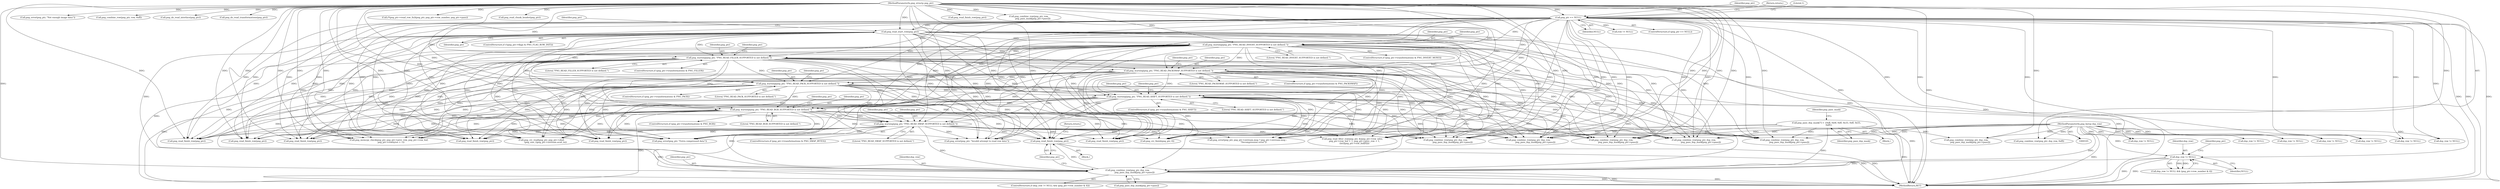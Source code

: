 digraph "0_Chrome_7f3d85b096f66870a15b37c2f40b219b2e292693_8@API" {
"1000315" [label="(Call,png_read_finish_row(png_ptr))"];
"1000187" [label="(Call,png_warning(png_ptr, \"PNG_READ_PACK_SUPPORTED is not defined.\"))"];
"1000178" [label="(Call,png_warning(png_ptr, \"PNG_READ_PACKSWAP_SUPPORTED is not defined.\"))"];
"1000139" [label="(Call,png_read_start_row(png_ptr))"];
"1000119" [label="(Call,png_ptr == NULL)"];
"1000106" [label="(MethodParameterIn,png_structp png_ptr)"];
"1000169" [label="(Call,png_warning(png_ptr, \"PNG_READ_FILLER_SUPPORTED is not defined.\"))"];
"1000160" [label="(Call,png_warning(png_ptr, \"PNG_READ_INVERT_SUPPORTED is not defined.\"))"];
"1000205" [label="(Call,png_warning(png_ptr, \"PNG_READ_BGR_SUPPORTED is not defined.\"))"];
"1000196" [label="(Call,png_warning(png_ptr, \"PNG_READ_SHIFT_SUPPORTED is not defined.\"))"];
"1000307" [label="(Call,png_combine_row(png_ptr, dsp_row,\n                     png_pass_dsp_mask[png_ptr->pass]))"];
"1000214" [label="(Call,png_warning(png_ptr, \"PNG_READ_SWAP_SUPPORTED is not defined.\"))"];
"1000299" [label="(Call,dsp_row != NULL)"];
"1000108" [label="(MethodParameterIn,png_bytep dsp_row)"];
"1000112" [label="(Call,png_pass_dsp_mask[7] = {0xff, 0x0f, 0xff, 0x33, 0xff, 0x55,\n       0xff})"];
"1000122" [label="(Return,return;)"];
"1000124" [label="(Literal,1)"];
"1000109" [label="(Block,)"];
"1000396" [label="(Call,dsp_row != NULL)"];
"1000689" [label="(Call,png_read_filter_row(png_ptr, &(png_ptr->row_info),\n      png_ptr->row_buf + 1, png_ptr->prev_row + 1,\n      (int)(png_ptr->row_buf[0])))"];
"1000310" [label="(Call,png_pass_dsp_mask[png_ptr->pass])"];
"1000216" [label="(Literal,\"PNG_READ_SWAP_SUPPORTED is not defined.\")"];
"1000296" [label="(Block,)"];
"1000492" [label="(Call,png_error(png_ptr, \"Not enough image data\"))"];
"1000196" [label="(Call,png_warning(png_ptr, \"PNG_READ_SHIFT_SUPPORTED is not defined.\"))"];
"1000211" [label="(Identifier,png_ptr)"];
"1000199" [label="(ControlStructure,if (png_ptr->transformations & PNG_BGR))"];
"1000171" [label="(Literal,\"PNG_READ_FILLER_SUPPORTED is not defined.\")"];
"1000317" [label="(Return,return;)"];
"1000197" [label="(Identifier,png_ptr)"];
"1000806" [label="(Call,row != NULL)"];
"1000118" [label="(ControlStructure,if (png_ptr == NULL))"];
"1000809" [label="(Call,png_combine_row(png_ptr, row, 0xff))"];
"1000193" [label="(Identifier,png_ptr)"];
"1000780" [label="(Call,dsp_row != NULL)"];
"1000220" [label="(Identifier,png_ptr)"];
"1000140" [label="(Identifier,png_ptr)"];
"1000208" [label="(ControlStructure,if (png_ptr->transformations & PNG_SWAP_BYTES))"];
"1000301" [label="(Identifier,NULL)"];
"1000179" [label="(Identifier,png_ptr)"];
"1000160" [label="(Call,png_warning(png_ptr, \"PNG_READ_INVERT_SUPPORTED is not defined.\"))"];
"1000206" [label="(Identifier,png_ptr)"];
"1000190" [label="(ControlStructure,if (png_ptr->transformations & PNG_SHIFT))"];
"1000298" [label="(Call,dsp_row != NULL && (png_ptr->row_number & 4))"];
"1000169" [label="(Call,png_warning(png_ptr, \"PNG_READ_FILLER_SUPPORTED is not defined.\"))"];
"1000120" [label="(Identifier,png_ptr)"];
"1000777" [label="(Call,png_do_read_interlace(png_ptr))"];
"1000297" [label="(ControlStructure,if (dsp_row != NULL && (png_ptr->row_number & 4)))"];
"1000334" [label="(Call,dsp_row != NULL)"];
"1000198" [label="(Literal,\"PNG_READ_SHIFT_SUPPORTED is not defined.\")"];
"1000116" [label="(Identifier,png_pass_mask)"];
"1000758" [label="(Call,png_do_read_transformations(png_ptr))"];
"1000181" [label="(ControlStructure,if (png_ptr->transformations & PNG_PACK))"];
"1000407" [label="(Call,png_read_finish_row(png_ptr))"];
"1000337" [label="(Call,png_combine_row(png_ptr, dsp_row,\n                     png_pass_dsp_mask[png_ptr->pass]))"];
"1000345" [label="(Call,png_read_finish_row(png_ptr))"];
"1000180" [label="(Literal,\"PNG_READ_PACKSWAP_SUPPORTED is not defined.\")"];
"1000253" [label="(Call,png_read_finish_row(png_ptr))"];
"1000189" [label="(Literal,\"PNG_READ_PACK_SUPPORTED is not defined.\")"];
"1000304" [label="(Identifier,png_ptr)"];
"1000184" [label="(Identifier,png_ptr)"];
"1000299" [label="(Call,dsp_row != NULL)"];
"1000399" [label="(Call,png_combine_row(png_ptr, dsp_row,\n                     png_pass_dsp_mask[png_ptr->pass]))"];
"1000308" [label="(Identifier,png_ptr)"];
"1000113" [label="(Identifier,png_pass_dsp_mask)"];
"1000187" [label="(Call,png_warning(png_ptr, \"PNG_READ_PACK_SUPPORTED is not defined.\"))"];
"1000163" [label="(ControlStructure,if (png_ptr->transformations & PNG_FILLER))"];
"1000215" [label="(Identifier,png_ptr)"];
"1000242" [label="(Call,dsp_row != NULL)"];
"1000307" [label="(Call,png_combine_row(png_ptr, dsp_row,\n                     png_pass_dsp_mask[png_ptr->pass]))"];
"1000272" [label="(Call,dsp_row != NULL)"];
"1000783" [label="(Call,png_combine_row(png_ptr, dsp_row,\n            png_pass_dsp_mask[png_ptr->pass]))"];
"1000132" [label="(ControlStructure,if (!(png_ptr->flags & PNG_FLAG_ROW_INIT)))"];
"1000170" [label="(Identifier,png_ptr)"];
"1000205" [label="(Call,png_warning(png_ptr, \"PNG_READ_BGR_SUPPORTED is not defined.\"))"];
"1000112" [label="(Call,png_pass_dsp_mask[7] = {0xff, 0x0f, 0xff, 0x33, 0xff, 0x55,\n       0xff})"];
"1000214" [label="(Call,png_warning(png_ptr, \"PNG_READ_SWAP_SUPPORTED is not defined.\"))"];
"1000161" [label="(Identifier,png_ptr)"];
"1000315" [label="(Call,png_read_finish_row(png_ptr))"];
"1000188" [label="(Identifier,png_ptr)"];
"1000316" [label="(Identifier,png_ptr)"];
"1000361" [label="(Call,dsp_row != NULL)"];
"1000431" [label="(Call,png_error(png_ptr, \"Invalid attempt to read row data\"))"];
"1000245" [label="(Call,png_combine_row(png_ptr, dsp_row,\n                     png_pass_dsp_mask[png_ptr->pass]))"];
"1000283" [label="(Call,png_read_finish_row(png_ptr))"];
"1000534" [label="(Call,png_crc_read(png_ptr, png_ptr->zbuf,\n            (png_size_t)png_ptr->zstream.avail_in))"];
"1000166" [label="(Identifier,png_ptr)"];
"1000172" [label="(ControlStructure,if (png_ptr->transformations & PNG_PACKSWAP))"];
"1000814" [label="(Call,dsp_row != NULL)"];
"1000202" [label="(Identifier,png_ptr)"];
"1000162" [label="(Literal,\"PNG_READ_INVERT_SUPPORTED is not defined.\")"];
"1000300" [label="(Identifier,dsp_row)"];
"1000207" [label="(Literal,\"PNG_READ_BGR_SUPPORTED is not defined.\")"];
"1000829" [label="(Call,(*(png_ptr->read_row_fn))(png_ptr, png_ptr->row_number, png_ptr->pass))"];
"1000584" [label="(Call,png_error(png_ptr, \"Extra compressed data\"))"];
"1000275" [label="(Call,png_combine_row(png_ptr, dsp_row,\n                     png_pass_dsp_mask[png_ptr->pass]))"];
"1000483" [label="(Call,png_read_chunk_header(png_ptr))"];
"1000476" [label="(Call,png_crc_finish(png_ptr, 0))"];
"1000837" [label="(MethodReturn,RET)"];
"1000178" [label="(Call,png_warning(png_ptr, \"PNG_READ_PACKSWAP_SUPPORTED is not defined.\"))"];
"1000420" [label="(Call,png_read_finish_row(png_ptr))"];
"1000119" [label="(Call,png_ptr == NULL)"];
"1000602" [label="(Call,png_error(png_ptr, png_ptr->zstream.msg ? png_ptr->zstream.msg :\n                   \"Decompression error\"))"];
"1000309" [label="(Identifier,dsp_row)"];
"1000175" [label="(Identifier,png_ptr)"];
"1000139" [label="(Call,png_read_start_row(png_ptr))"];
"1000712" [label="(Call,png_memcpy_check(png_ptr, png_ptr->prev_row, png_ptr->row_buf,\n      png_ptr->rowbytes + 1))"];
"1000821" [label="(Call,png_read_finish_row(png_ptr))"];
"1000795" [label="(Call,png_combine_row(png_ptr, row,\n            png_pass_mask[png_ptr->pass]))"];
"1000817" [label="(Call,png_combine_row(png_ptr, dsp_row, 0xff))"];
"1000106" [label="(MethodParameterIn,png_structp png_ptr)"];
"1000121" [label="(Identifier,NULL)"];
"1000377" [label="(Call,png_read_finish_row(png_ptr))"];
"1000154" [label="(ControlStructure,if (png_ptr->transformations & PNG_INVERT_MONO))"];
"1000369" [label="(Call,png_combine_row(png_ptr, dsp_row,\n                     png_pass_dsp_mask[png_ptr->pass]))"];
"1000145" [label="(Identifier,png_ptr)"];
"1000108" [label="(MethodParameterIn,png_bytep dsp_row)"];
"1000315" -> "1000296"  [label="AST: "];
"1000315" -> "1000316"  [label="CFG: "];
"1000316" -> "1000315"  [label="AST: "];
"1000317" -> "1000315"  [label="CFG: "];
"1000315" -> "1000837"  [label="DDG: "];
"1000315" -> "1000837"  [label="DDG: "];
"1000187" -> "1000315"  [label="DDG: "];
"1000178" -> "1000315"  [label="DDG: "];
"1000205" -> "1000315"  [label="DDG: "];
"1000139" -> "1000315"  [label="DDG: "];
"1000196" -> "1000315"  [label="DDG: "];
"1000119" -> "1000315"  [label="DDG: "];
"1000307" -> "1000315"  [label="DDG: "];
"1000160" -> "1000315"  [label="DDG: "];
"1000214" -> "1000315"  [label="DDG: "];
"1000169" -> "1000315"  [label="DDG: "];
"1000106" -> "1000315"  [label="DDG: "];
"1000187" -> "1000181"  [label="AST: "];
"1000187" -> "1000189"  [label="CFG: "];
"1000188" -> "1000187"  [label="AST: "];
"1000189" -> "1000187"  [label="AST: "];
"1000193" -> "1000187"  [label="CFG: "];
"1000187" -> "1000837"  [label="DDG: "];
"1000178" -> "1000187"  [label="DDG: "];
"1000139" -> "1000187"  [label="DDG: "];
"1000119" -> "1000187"  [label="DDG: "];
"1000169" -> "1000187"  [label="DDG: "];
"1000160" -> "1000187"  [label="DDG: "];
"1000106" -> "1000187"  [label="DDG: "];
"1000187" -> "1000196"  [label="DDG: "];
"1000187" -> "1000205"  [label="DDG: "];
"1000187" -> "1000214"  [label="DDG: "];
"1000187" -> "1000245"  [label="DDG: "];
"1000187" -> "1000253"  [label="DDG: "];
"1000187" -> "1000275"  [label="DDG: "];
"1000187" -> "1000283"  [label="DDG: "];
"1000187" -> "1000307"  [label="DDG: "];
"1000187" -> "1000337"  [label="DDG: "];
"1000187" -> "1000345"  [label="DDG: "];
"1000187" -> "1000369"  [label="DDG: "];
"1000187" -> "1000377"  [label="DDG: "];
"1000187" -> "1000399"  [label="DDG: "];
"1000187" -> "1000407"  [label="DDG: "];
"1000187" -> "1000420"  [label="DDG: "];
"1000187" -> "1000431"  [label="DDG: "];
"1000187" -> "1000476"  [label="DDG: "];
"1000187" -> "1000534"  [label="DDG: "];
"1000187" -> "1000584"  [label="DDG: "];
"1000187" -> "1000602"  [label="DDG: "];
"1000187" -> "1000689"  [label="DDG: "];
"1000187" -> "1000712"  [label="DDG: "];
"1000178" -> "1000172"  [label="AST: "];
"1000178" -> "1000180"  [label="CFG: "];
"1000179" -> "1000178"  [label="AST: "];
"1000180" -> "1000178"  [label="AST: "];
"1000184" -> "1000178"  [label="CFG: "];
"1000178" -> "1000837"  [label="DDG: "];
"1000139" -> "1000178"  [label="DDG: "];
"1000119" -> "1000178"  [label="DDG: "];
"1000169" -> "1000178"  [label="DDG: "];
"1000160" -> "1000178"  [label="DDG: "];
"1000106" -> "1000178"  [label="DDG: "];
"1000178" -> "1000196"  [label="DDG: "];
"1000178" -> "1000205"  [label="DDG: "];
"1000178" -> "1000214"  [label="DDG: "];
"1000178" -> "1000245"  [label="DDG: "];
"1000178" -> "1000253"  [label="DDG: "];
"1000178" -> "1000275"  [label="DDG: "];
"1000178" -> "1000283"  [label="DDG: "];
"1000178" -> "1000307"  [label="DDG: "];
"1000178" -> "1000337"  [label="DDG: "];
"1000178" -> "1000345"  [label="DDG: "];
"1000178" -> "1000369"  [label="DDG: "];
"1000178" -> "1000377"  [label="DDG: "];
"1000178" -> "1000399"  [label="DDG: "];
"1000178" -> "1000407"  [label="DDG: "];
"1000178" -> "1000420"  [label="DDG: "];
"1000178" -> "1000431"  [label="DDG: "];
"1000178" -> "1000476"  [label="DDG: "];
"1000178" -> "1000534"  [label="DDG: "];
"1000178" -> "1000584"  [label="DDG: "];
"1000178" -> "1000602"  [label="DDG: "];
"1000178" -> "1000689"  [label="DDG: "];
"1000178" -> "1000712"  [label="DDG: "];
"1000139" -> "1000132"  [label="AST: "];
"1000139" -> "1000140"  [label="CFG: "];
"1000140" -> "1000139"  [label="AST: "];
"1000145" -> "1000139"  [label="CFG: "];
"1000139" -> "1000837"  [label="DDG: "];
"1000119" -> "1000139"  [label="DDG: "];
"1000106" -> "1000139"  [label="DDG: "];
"1000139" -> "1000160"  [label="DDG: "];
"1000139" -> "1000169"  [label="DDG: "];
"1000139" -> "1000196"  [label="DDG: "];
"1000139" -> "1000205"  [label="DDG: "];
"1000139" -> "1000214"  [label="DDG: "];
"1000139" -> "1000245"  [label="DDG: "];
"1000139" -> "1000253"  [label="DDG: "];
"1000139" -> "1000275"  [label="DDG: "];
"1000139" -> "1000283"  [label="DDG: "];
"1000139" -> "1000307"  [label="DDG: "];
"1000139" -> "1000337"  [label="DDG: "];
"1000139" -> "1000345"  [label="DDG: "];
"1000139" -> "1000369"  [label="DDG: "];
"1000139" -> "1000377"  [label="DDG: "];
"1000139" -> "1000399"  [label="DDG: "];
"1000139" -> "1000407"  [label="DDG: "];
"1000139" -> "1000420"  [label="DDG: "];
"1000139" -> "1000431"  [label="DDG: "];
"1000139" -> "1000476"  [label="DDG: "];
"1000139" -> "1000534"  [label="DDG: "];
"1000139" -> "1000584"  [label="DDG: "];
"1000139" -> "1000602"  [label="DDG: "];
"1000139" -> "1000689"  [label="DDG: "];
"1000139" -> "1000712"  [label="DDG: "];
"1000119" -> "1000118"  [label="AST: "];
"1000119" -> "1000121"  [label="CFG: "];
"1000120" -> "1000119"  [label="AST: "];
"1000121" -> "1000119"  [label="AST: "];
"1000122" -> "1000119"  [label="CFG: "];
"1000124" -> "1000119"  [label="CFG: "];
"1000119" -> "1000837"  [label="DDG: "];
"1000119" -> "1000837"  [label="DDG: "];
"1000119" -> "1000837"  [label="DDG: "];
"1000106" -> "1000119"  [label="DDG: "];
"1000119" -> "1000160"  [label="DDG: "];
"1000119" -> "1000169"  [label="DDG: "];
"1000119" -> "1000196"  [label="DDG: "];
"1000119" -> "1000205"  [label="DDG: "];
"1000119" -> "1000214"  [label="DDG: "];
"1000119" -> "1000242"  [label="DDG: "];
"1000119" -> "1000245"  [label="DDG: "];
"1000119" -> "1000253"  [label="DDG: "];
"1000119" -> "1000272"  [label="DDG: "];
"1000119" -> "1000275"  [label="DDG: "];
"1000119" -> "1000283"  [label="DDG: "];
"1000119" -> "1000299"  [label="DDG: "];
"1000119" -> "1000307"  [label="DDG: "];
"1000119" -> "1000334"  [label="DDG: "];
"1000119" -> "1000337"  [label="DDG: "];
"1000119" -> "1000345"  [label="DDG: "];
"1000119" -> "1000361"  [label="DDG: "];
"1000119" -> "1000369"  [label="DDG: "];
"1000119" -> "1000377"  [label="DDG: "];
"1000119" -> "1000396"  [label="DDG: "];
"1000119" -> "1000399"  [label="DDG: "];
"1000119" -> "1000407"  [label="DDG: "];
"1000119" -> "1000420"  [label="DDG: "];
"1000119" -> "1000431"  [label="DDG: "];
"1000119" -> "1000476"  [label="DDG: "];
"1000119" -> "1000534"  [label="DDG: "];
"1000119" -> "1000584"  [label="DDG: "];
"1000119" -> "1000602"  [label="DDG: "];
"1000119" -> "1000689"  [label="DDG: "];
"1000119" -> "1000712"  [label="DDG: "];
"1000119" -> "1000780"  [label="DDG: "];
"1000119" -> "1000806"  [label="DDG: "];
"1000106" -> "1000105"  [label="AST: "];
"1000106" -> "1000837"  [label="DDG: "];
"1000106" -> "1000160"  [label="DDG: "];
"1000106" -> "1000169"  [label="DDG: "];
"1000106" -> "1000196"  [label="DDG: "];
"1000106" -> "1000205"  [label="DDG: "];
"1000106" -> "1000214"  [label="DDG: "];
"1000106" -> "1000245"  [label="DDG: "];
"1000106" -> "1000253"  [label="DDG: "];
"1000106" -> "1000275"  [label="DDG: "];
"1000106" -> "1000283"  [label="DDG: "];
"1000106" -> "1000307"  [label="DDG: "];
"1000106" -> "1000337"  [label="DDG: "];
"1000106" -> "1000345"  [label="DDG: "];
"1000106" -> "1000369"  [label="DDG: "];
"1000106" -> "1000377"  [label="DDG: "];
"1000106" -> "1000399"  [label="DDG: "];
"1000106" -> "1000407"  [label="DDG: "];
"1000106" -> "1000420"  [label="DDG: "];
"1000106" -> "1000431"  [label="DDG: "];
"1000106" -> "1000476"  [label="DDG: "];
"1000106" -> "1000483"  [label="DDG: "];
"1000106" -> "1000492"  [label="DDG: "];
"1000106" -> "1000534"  [label="DDG: "];
"1000106" -> "1000584"  [label="DDG: "];
"1000106" -> "1000602"  [label="DDG: "];
"1000106" -> "1000689"  [label="DDG: "];
"1000106" -> "1000712"  [label="DDG: "];
"1000106" -> "1000758"  [label="DDG: "];
"1000106" -> "1000777"  [label="DDG: "];
"1000106" -> "1000783"  [label="DDG: "];
"1000106" -> "1000795"  [label="DDG: "];
"1000106" -> "1000809"  [label="DDG: "];
"1000106" -> "1000817"  [label="DDG: "];
"1000106" -> "1000821"  [label="DDG: "];
"1000106" -> "1000829"  [label="DDG: "];
"1000169" -> "1000163"  [label="AST: "];
"1000169" -> "1000171"  [label="CFG: "];
"1000170" -> "1000169"  [label="AST: "];
"1000171" -> "1000169"  [label="AST: "];
"1000175" -> "1000169"  [label="CFG: "];
"1000169" -> "1000837"  [label="DDG: "];
"1000160" -> "1000169"  [label="DDG: "];
"1000169" -> "1000196"  [label="DDG: "];
"1000169" -> "1000205"  [label="DDG: "];
"1000169" -> "1000214"  [label="DDG: "];
"1000169" -> "1000245"  [label="DDG: "];
"1000169" -> "1000253"  [label="DDG: "];
"1000169" -> "1000275"  [label="DDG: "];
"1000169" -> "1000283"  [label="DDG: "];
"1000169" -> "1000307"  [label="DDG: "];
"1000169" -> "1000337"  [label="DDG: "];
"1000169" -> "1000345"  [label="DDG: "];
"1000169" -> "1000369"  [label="DDG: "];
"1000169" -> "1000377"  [label="DDG: "];
"1000169" -> "1000399"  [label="DDG: "];
"1000169" -> "1000407"  [label="DDG: "];
"1000169" -> "1000420"  [label="DDG: "];
"1000169" -> "1000431"  [label="DDG: "];
"1000169" -> "1000476"  [label="DDG: "];
"1000169" -> "1000534"  [label="DDG: "];
"1000169" -> "1000584"  [label="DDG: "];
"1000169" -> "1000602"  [label="DDG: "];
"1000169" -> "1000689"  [label="DDG: "];
"1000169" -> "1000712"  [label="DDG: "];
"1000160" -> "1000154"  [label="AST: "];
"1000160" -> "1000162"  [label="CFG: "];
"1000161" -> "1000160"  [label="AST: "];
"1000162" -> "1000160"  [label="AST: "];
"1000166" -> "1000160"  [label="CFG: "];
"1000160" -> "1000837"  [label="DDG: "];
"1000160" -> "1000196"  [label="DDG: "];
"1000160" -> "1000205"  [label="DDG: "];
"1000160" -> "1000214"  [label="DDG: "];
"1000160" -> "1000245"  [label="DDG: "];
"1000160" -> "1000253"  [label="DDG: "];
"1000160" -> "1000275"  [label="DDG: "];
"1000160" -> "1000283"  [label="DDG: "];
"1000160" -> "1000307"  [label="DDG: "];
"1000160" -> "1000337"  [label="DDG: "];
"1000160" -> "1000345"  [label="DDG: "];
"1000160" -> "1000369"  [label="DDG: "];
"1000160" -> "1000377"  [label="DDG: "];
"1000160" -> "1000399"  [label="DDG: "];
"1000160" -> "1000407"  [label="DDG: "];
"1000160" -> "1000420"  [label="DDG: "];
"1000160" -> "1000431"  [label="DDG: "];
"1000160" -> "1000476"  [label="DDG: "];
"1000160" -> "1000534"  [label="DDG: "];
"1000160" -> "1000584"  [label="DDG: "];
"1000160" -> "1000602"  [label="DDG: "];
"1000160" -> "1000689"  [label="DDG: "];
"1000160" -> "1000712"  [label="DDG: "];
"1000205" -> "1000199"  [label="AST: "];
"1000205" -> "1000207"  [label="CFG: "];
"1000206" -> "1000205"  [label="AST: "];
"1000207" -> "1000205"  [label="AST: "];
"1000211" -> "1000205"  [label="CFG: "];
"1000205" -> "1000837"  [label="DDG: "];
"1000196" -> "1000205"  [label="DDG: "];
"1000205" -> "1000214"  [label="DDG: "];
"1000205" -> "1000245"  [label="DDG: "];
"1000205" -> "1000253"  [label="DDG: "];
"1000205" -> "1000275"  [label="DDG: "];
"1000205" -> "1000283"  [label="DDG: "];
"1000205" -> "1000307"  [label="DDG: "];
"1000205" -> "1000337"  [label="DDG: "];
"1000205" -> "1000345"  [label="DDG: "];
"1000205" -> "1000369"  [label="DDG: "];
"1000205" -> "1000377"  [label="DDG: "];
"1000205" -> "1000399"  [label="DDG: "];
"1000205" -> "1000407"  [label="DDG: "];
"1000205" -> "1000420"  [label="DDG: "];
"1000205" -> "1000431"  [label="DDG: "];
"1000205" -> "1000476"  [label="DDG: "];
"1000205" -> "1000534"  [label="DDG: "];
"1000205" -> "1000584"  [label="DDG: "];
"1000205" -> "1000602"  [label="DDG: "];
"1000205" -> "1000689"  [label="DDG: "];
"1000205" -> "1000712"  [label="DDG: "];
"1000196" -> "1000190"  [label="AST: "];
"1000196" -> "1000198"  [label="CFG: "];
"1000197" -> "1000196"  [label="AST: "];
"1000198" -> "1000196"  [label="AST: "];
"1000202" -> "1000196"  [label="CFG: "];
"1000196" -> "1000837"  [label="DDG: "];
"1000196" -> "1000214"  [label="DDG: "];
"1000196" -> "1000245"  [label="DDG: "];
"1000196" -> "1000253"  [label="DDG: "];
"1000196" -> "1000275"  [label="DDG: "];
"1000196" -> "1000283"  [label="DDG: "];
"1000196" -> "1000307"  [label="DDG: "];
"1000196" -> "1000337"  [label="DDG: "];
"1000196" -> "1000345"  [label="DDG: "];
"1000196" -> "1000369"  [label="DDG: "];
"1000196" -> "1000377"  [label="DDG: "];
"1000196" -> "1000399"  [label="DDG: "];
"1000196" -> "1000407"  [label="DDG: "];
"1000196" -> "1000420"  [label="DDG: "];
"1000196" -> "1000431"  [label="DDG: "];
"1000196" -> "1000476"  [label="DDG: "];
"1000196" -> "1000534"  [label="DDG: "];
"1000196" -> "1000584"  [label="DDG: "];
"1000196" -> "1000602"  [label="DDG: "];
"1000196" -> "1000689"  [label="DDG: "];
"1000196" -> "1000712"  [label="DDG: "];
"1000307" -> "1000297"  [label="AST: "];
"1000307" -> "1000310"  [label="CFG: "];
"1000308" -> "1000307"  [label="AST: "];
"1000309" -> "1000307"  [label="AST: "];
"1000310" -> "1000307"  [label="AST: "];
"1000316" -> "1000307"  [label="CFG: "];
"1000307" -> "1000837"  [label="DDG: "];
"1000307" -> "1000837"  [label="DDG: "];
"1000307" -> "1000837"  [label="DDG: "];
"1000214" -> "1000307"  [label="DDG: "];
"1000299" -> "1000307"  [label="DDG: "];
"1000108" -> "1000307"  [label="DDG: "];
"1000112" -> "1000307"  [label="DDG: "];
"1000214" -> "1000208"  [label="AST: "];
"1000214" -> "1000216"  [label="CFG: "];
"1000215" -> "1000214"  [label="AST: "];
"1000216" -> "1000214"  [label="AST: "];
"1000220" -> "1000214"  [label="CFG: "];
"1000214" -> "1000837"  [label="DDG: "];
"1000214" -> "1000245"  [label="DDG: "];
"1000214" -> "1000253"  [label="DDG: "];
"1000214" -> "1000275"  [label="DDG: "];
"1000214" -> "1000283"  [label="DDG: "];
"1000214" -> "1000337"  [label="DDG: "];
"1000214" -> "1000345"  [label="DDG: "];
"1000214" -> "1000369"  [label="DDG: "];
"1000214" -> "1000377"  [label="DDG: "];
"1000214" -> "1000399"  [label="DDG: "];
"1000214" -> "1000407"  [label="DDG: "];
"1000214" -> "1000420"  [label="DDG: "];
"1000214" -> "1000431"  [label="DDG: "];
"1000214" -> "1000476"  [label="DDG: "];
"1000214" -> "1000534"  [label="DDG: "];
"1000214" -> "1000584"  [label="DDG: "];
"1000214" -> "1000602"  [label="DDG: "];
"1000214" -> "1000689"  [label="DDG: "];
"1000214" -> "1000712"  [label="DDG: "];
"1000299" -> "1000298"  [label="AST: "];
"1000299" -> "1000301"  [label="CFG: "];
"1000300" -> "1000299"  [label="AST: "];
"1000301" -> "1000299"  [label="AST: "];
"1000304" -> "1000299"  [label="CFG: "];
"1000298" -> "1000299"  [label="CFG: "];
"1000299" -> "1000837"  [label="DDG: "];
"1000299" -> "1000837"  [label="DDG: "];
"1000299" -> "1000298"  [label="DDG: "];
"1000299" -> "1000298"  [label="DDG: "];
"1000108" -> "1000299"  [label="DDG: "];
"1000108" -> "1000105"  [label="AST: "];
"1000108" -> "1000837"  [label="DDG: "];
"1000108" -> "1000242"  [label="DDG: "];
"1000108" -> "1000245"  [label="DDG: "];
"1000108" -> "1000272"  [label="DDG: "];
"1000108" -> "1000275"  [label="DDG: "];
"1000108" -> "1000334"  [label="DDG: "];
"1000108" -> "1000337"  [label="DDG: "];
"1000108" -> "1000361"  [label="DDG: "];
"1000108" -> "1000369"  [label="DDG: "];
"1000108" -> "1000396"  [label="DDG: "];
"1000108" -> "1000399"  [label="DDG: "];
"1000108" -> "1000780"  [label="DDG: "];
"1000108" -> "1000783"  [label="DDG: "];
"1000108" -> "1000814"  [label="DDG: "];
"1000108" -> "1000817"  [label="DDG: "];
"1000112" -> "1000109"  [label="AST: "];
"1000112" -> "1000113"  [label="CFG: "];
"1000113" -> "1000112"  [label="AST: "];
"1000116" -> "1000112"  [label="CFG: "];
"1000112" -> "1000837"  [label="DDG: "];
"1000112" -> "1000245"  [label="DDG: "];
"1000112" -> "1000275"  [label="DDG: "];
"1000112" -> "1000337"  [label="DDG: "];
"1000112" -> "1000369"  [label="DDG: "];
"1000112" -> "1000399"  [label="DDG: "];
"1000112" -> "1000783"  [label="DDG: "];
}
